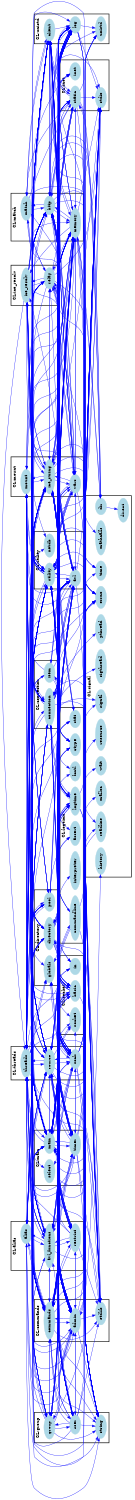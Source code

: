 digraph G {
size = "10,10";
rotate = 90;
subgraph cluster0 {
label = "CL:mount";
color = black;
style = bold;
"mount"[label="mount",shape=ellipse,color=lightblue,fontcolor=black,style=filled];
"vars"[label="vars",shape=ellipse,color=lightblue,fontcolor=black,style=filled];
"ice_string"[label="ice_string",shape=ellipse,color=lightblue,fontcolor=black,style=filled];
}
subgraph cluster1 {
label = "CL:commands";
color = black;
style = bold;
"commands"[label="commands",shape=ellipse,color=lightblue,fontcolor=black,style=filled];
"stdlib"[label="stdlib",shape=ellipse,color=lightblue,fontcolor=black,style=filled];
"admin"[label="admin",shape=ellipse,color=lightblue,fontcolor=black,style=filled];
}
subgraph cluster2 {
label = "CL:match";
color = black;
style = bold;
"match"[label="match",shape=ellipse,color=lightblue,fontcolor=black,style=filled];
"http"[label="http",shape=ellipse,color=lightblue,fontcolor=black,style=filled];
"memory"[label="memory",shape=ellipse,color=lightblue,fontcolor=black,style=filled];
}
subgraph cluster3 {
label = "CL:ice_resolv";
color = black;
style = bold;
"ice_resolv"[label="ice_resolv",shape=ellipse,color=lightblue,fontcolor=black,style=filled];
"relay"[label="relay",shape=ellipse,color=lightblue,fontcolor=black,style=filled];
}
subgraph cluster4 {
label = "CL:alias";
color = black;
style = bold;
"alias"[label="alias",shape=ellipse,color=lightblue,fontcolor=black,style=filled];
"avl_functions"[label="avl_functions",shape=ellipse,color=lightblue,fontcolor=black,style=filled];
"restrict"[label="restrict",shape=ellipse,color=lightblue,fontcolor=black,style=filled];
}
subgraph cluster5 {
label = "CL:unistd";
color = black;
style = bold;
"unistd"[label="unistd",shape=ellipse,color=lightblue,fontcolor=black,style=filled];
"log"[label="log",shape=ellipse,color=lightblue,fontcolor=black,style=filled];
"client"[label="client",shape=ellipse,color=lightblue,fontcolor=black,style=filled];
}
subgraph cluster6 {
label = "CL:utility";
color = black;
style = bold;
"utility"[label="utility",shape=ellipse,color=lightblue,fontcolor=black,style=filled];
"netdb"[label="netdb",shape=ellipse,color=lightblue,fontcolor=black,style=filled];
"avl"[label="avl",shape=ellipse,color=lightblue,fontcolor=black,style=filled];
}
subgraph cluster7 {
label = "CL:threads";
color = black;
style = bold;
"threads"[label="threads",shape=ellipse,color=lightblue,fontcolor=black,style=filled];
"source"[label="source",shape=ellipse,color=lightblue,fontcolor=black,style=filled];
"sock"[label="sock",shape=ellipse,color=lightblue,fontcolor=black,style=filled];
}
subgraph cluster8 {
label = "CL:socket";
color = black;
style = bold;
"socket"[label="socket",shape=ellipse,color=lightblue,fontcolor=black,style=filled];
"in"[label="in",shape=ellipse,color=lightblue,fontcolor=black,style=filled];
"basic"[label="basic",shape=ellipse,color=lightblue,fontcolor=black,style=filled];
}
subgraph cluster9 {
label = "CL:group";
color = black;
style = bold;
"group"[label="group",shape=ellipse,color=lightblue,fontcolor=black,style=filled];
"user"[label="user",shape=ellipse,color=lightblue,fontcolor=black,style=filled];
"string"[label="string",shape=ellipse,color=lightblue,fontcolor=black,style=filled];
}
subgraph cluster10 {
label = "CL:inet";
color = black;
style = bold;
"inet"[label="inet",shape=ellipse,color=lightblue,fontcolor=black,style=filled];
"stdio"[label="stdio",shape=ellipse,color=lightblue,fontcolor=black,style=filled];
"static"[label="static",shape=ellipse,color=lightblue,fontcolor=black,style=filled];
}
subgraph cluster11 {
label = "CL:main";
color = black;
style = bold;
"main"[label="main",shape=ellipse,color=lightblue,fontcolor=black,style=filled];
"timer"[label="timer",shape=ellipse,color=lightblue,fontcolor=black,style=filled];
"select"[label="select",shape=ellipse,color=lightblue,fontcolor=black,style=filled];
}
subgraph cluster12 {
label = "CL:directory";
color = black;
style = bold;
"directory"[label="directory",shape=ellipse,color=lightblue,fontcolor=black,style=filled];
"globals"[label="globals",shape=ellipse,color=lightblue,fontcolor=black,style=filled];
"pool"[label="pool",shape=ellipse,color=lightblue,fontcolor=black,style=filled];
}
subgraph cluster13 {
label = "CL:connection";
color = black;
style = bold;
"connection"[label="connection",shape=ellipse,color=lightblue,fontcolor=black,style=filled];
"item"[label="item",shape=ellipse,color=lightblue,fontcolor=black,style=filled];
}
subgraph cluster14 {
label = "CL:logtime";
color = black;
style = bold;
"logtime"[label="logtime",shape=ellipse,color=lightblue,fontcolor=black,style=filled];
"interpreter"[label="interpreter",shape=ellipse,color=lightblue,fontcolor=black,style=filled];
"stat"[label="stat",shape=ellipse,color=lightblue,fontcolor=black,style=filled];
"ctype"[label="ctype",shape=ellipse,color=lightblue,fontcolor=black,style=filled];
"assert"[label="assert",shape=ellipse,color=lightblue,fontcolor=black,style=filled];
"commandline"[label="commandline",shape=ellipse,color=lightblue,fontcolor=black,style=filled];
"fcntl"[label="fcntl",shape=ellipse,color=lightblue,fontcolor=black,style=filled];
}
subgraph cluster15 {
label = "CL:signal";
color = black;
style = bold;
"signal"[label="signal",shape=ellipse,color=lightblue,fontcolor=black,style=filled];
"resource"[label="resource",shape=ellipse,color=lightblue,fontcolor=black,style=filled];
"time"[label="time",shape=ellipse,color=lightblue,fontcolor=black,style=filled];
"errno"[label="errno",shape=ellipse,color=lightblue,fontcolor=black,style=filled];
"mathcalls"[label="mathcalls",shape=ellipse,color=lightblue,fontcolor=black,style=filled];
"dirent"[label="dirent",shape=ellipse,color=lightblue,fontcolor=black,style=filled];
"dir"[label="dir",shape=ellipse,color=lightblue,fontcolor=black,style=filled];
"history"[label="history",shape=ellipse,color=lightblue,fontcolor=black,style=filled];
"sigthread"[label="sigthread",shape=ellipse,color=lightblue,fontcolor=black,style=filled];
"readline"[label="readline",shape=ellipse,color=lightblue,fontcolor=black,style=filled];
"malloc"[label="malloc",shape=ellipse,color=lightblue,fontcolor=black,style=filled];
"pthread"[label="pthread",shape=ellipse,color=lightblue,fontcolor=black,style=filled];
"wait"[label="wait",shape=ellipse,color=lightblue,fontcolor=black,style=filled];
}
"match" -> "http"[color=blue,font=6];
"ice_resolv" -> "relay"[color=blue,font=6];
"restrict" -> "ice_string"[color=blue,font=6];
"memory" -> "alias"[color=blue,font=6];
"avl_functions" -> "alias"[color=blue,font=6];
"utility" -> "unistd"[color=blue,font=6];
"log" -> "admin"[color=blue,font=6];
"relay" -> "client"[color=blue,font=6];
"source" -> "threads"[color=blue,font=6];
"utility" -> "source"[color=blue,font=6];
"source" -> "stdlib"[color=blue,font=6];
"relay" -> "ice_string"[color=blue,font=6];
"utility" -> "relay"[color=blue,font=6];
"avl" -> "memory"[color=blue,font=6];
"relay" -> "avl"[color=blue,font=6];
"source" -> "socket"[color=blue,font=6];
"sock" -> "commands"[color=blue,font=6];
"basic" -> "group"[color=blue,font=6];
"basic" -> "threads"[color=blue,font=6];
"memory" -> "stdio"[color=blue,font=6];
"admin" -> "string"[color=blue,font=6];
"avl_functions" -> "stdio"[color=blue,font=6];
"utility" -> "in"[color=blue,font=6];
"alias" -> "source"[color=blue,font=6];
"ice_resolv" -> "string"[color=blue,font=6];
"alias" -> "avl"[color=blue,font=6];
"ice_string" -> "static"[color=blue,font=6];
"avl" -> "admin"[color=blue,font=6];
"restrict" -> "stdlib"[color=blue,font=6];
"match" -> "utility"[color=blue,font=6];
"admin" -> "group"[color=blue,font=6];
"relay" -> "threads"[color=blue,font=6];
"ice_string" -> "avl_functions"[color=blue,font=6];
"user" -> "log"[color=blue,font=6];
"main" -> "static"[color=blue,font=6];
"ice_string" -> "threads"[color=blue,font=6];
"basic" -> "user"[color=blue,font=6];
"http" -> "basic"[color=blue,font=6];
"admin" -> "utility"[color=blue,font=6];
"restrict" -> "avl_functions"[color=blue,font=6];
"main" -> "netdb"[color=blue,font=6];
"ice_resolv" -> "inet"[color=blue,font=6];
"relay" -> "main"[color=blue,font=6];
"utility" -> "directory"[color=blue,font=6];
"sock" -> "utility"[color=blue,font=6];
"alias" -> "ice_string"[color=blue,font=6];
"directory" -> "threads"[color=blue,font=6];
"group" -> "memory"[color=blue,font=6];
"ice_resolv" -> "threads"[color=blue,font=6];
"http" -> "memory"[color=blue,font=6];
"utility" -> "ice_resolv"[color=blue,font=6];
"admin" -> "http"[color=blue,font=6];
"source" -> "connection"[color=blue,font=6];
"source" -> "unistd"[color=blue,font=6];
"connection" -> "select"[color=blue,font=6];
"sock" -> "http"[color=blue,font=6];
"relay" -> "vars"[color=blue,font=6];
"connection" -> "logtime"[color=blue,font=6];
"connection" -> "main"[color=blue,font=6];
"log" -> "string"[color=blue,font=6];
"timer" -> "string"[color=blue,font=6];
"threads" -> "commands"[color=blue,font=6];
"log" -> "logtime"[color=blue,font=6];
"restrict" -> "source"[color=blue,font=6];
"source" -> "admin"[color=blue,font=6];
"threads" -> "pool"[color=blue,font=6];
"memory" -> "item"[color=blue,font=6];
"logtime" -> "stdlib"[color=blue,font=6];
"user" -> "admin"[color=blue,font=6];
"main" -> "timer"[color=blue,font=6];
"log" -> "http"[color=blue,font=6];
"utility" -> "basic"[color=blue,font=6];
"source" -> "pool"[color=blue,font=6];
"restrict" -> "commands"[color=blue,font=6];
"memory" -> "connection"[color=blue,font=6];
"threads" -> "avl_functions"[color=blue,font=6];
"group" -> "commands"[color=blue,font=6];
"connection" -> "vars"[color=blue,font=6];
"group" -> "mount"[color=blue,font=6];
"admin" -> "sock"[color=blue,font=6];
"threads" -> "utility"[color=blue,font=6];
"main" -> "interpreter"[color=blue,font=6];
"log" -> "commands"[color=blue,font=6];
"memory" -> "admin"[color=blue,font=6];
"avl_functions" -> "main"[color=blue,font=6];
"restrict" -> "avl"[color=blue,font=6];
"item" -> "memory"[color=blue,font=6];
"commandline" -> "stdio"[color=blue,font=6];
"main" -> "threads"[color=blue,font=6];
"http" -> "stat"[color=blue,font=6];
"main" -> "stdio"[color=blue,font=6];
"threads" -> "avl"[color=blue,font=6];
"client" -> "stdlib"[color=blue,font=6];
"log" -> "sock"[color=blue,font=6];
"timer" -> "logtime"[color=blue,font=6];
"directory" -> "log"[color=blue,font=6];
"avl_functions" -> "vars"[color=blue,font=6];
"basic" -> "http"[color=blue,font=6];
"avl" -> "main"[color=blue,font=6];
"threads" -> "assert"[color=blue,font=6];
"sock" -> "string"[color=blue,font=6];
"memory" -> "main"[color=blue,font=6];
"memory" -> "stdlib"[color=blue,font=6];
"directory" -> "http"[color=blue,font=6];
"client" -> "threads"[color=blue,font=6];
"main" -> "globals"[color=blue,font=6];
"group" -> "stdio"[color=blue,font=6];
"connection" -> "stdlib"[color=blue,font=6];
"timer" -> "relay"[color=blue,font=6];
"restrict" -> "match"[color=blue,font=6];
"user" -> "stdlib"[color=blue,font=6];
"commandline" -> "log"[color=blue,font=6];
"timer" -> "avl"[color=blue,font=6];
"utility" -> "static"[color=blue,font=6];
"ice_string" -> "client"[color=blue,font=6];
"static" -> "main"[color=blue,font=6];
"source" -> "utility"[color=blue,font=6];
"source" -> "ctype"[color=blue,font=6];
"commands" -> "log"[color=blue,font=6];
"source" -> "avl"[color=blue,font=6];
"sock" -> "fcntl"[color=blue,font=6];
"main" -> "resource"[color=blue,font=6];
"avl" -> "vars"[color=blue,font=6];
"sock" -> "timer"[color=blue,font=6];
"relay" -> "pool"[color=blue,font=6];
"main" -> "commandline"[color=blue,font=6];
"memory" -> "vars"[color=blue,font=6];
"basic" -> "utility"[color=blue,font=6];
"match" -> "static"[color=blue,font=6];
"avl" -> "threads"[color=blue,font=6];
"item" -> "commands"[color=blue,font=6];
"directory" -> "commands"[color=blue,font=6];
"sock" -> "inet"[color=blue,font=6];
"main" -> "pool"[color=blue,font=6];
"log" -> "group"[color=blue,font=6];
"relay" -> "utility"[color=blue,font=6];
"client" -> "source"[color=blue,font=6];
"admin" -> "memory"[color=blue,font=6];
"log" -> "connection"[color=blue,font=6];
"ice_string" -> "utility"[color=blue,font=6];
"sock" -> "directory"[color=blue,font=6];
"static" -> "vars"[color=blue,font=6];
"group" -> "avl_functions"[color=blue,font=6];
"ice_resolv" -> "memory"[color=blue,font=6];
"memory" -> "source"[color=blue,font=6];
"memory" -> "ice_resolv"[color=blue,font=6];
"directory" -> "sock"[color=blue,font=6];
"alias" -> "avl_functions"[color=blue,font=6];
"ice_string" -> "restrict"[color=blue,font=6];
"connection" -> "source"[color=blue,font=6];
"directory" -> "utility"[color=blue,font=6];
"commands" -> "client"[color=blue,font=6];
"ice_resolv" -> "utility"[color=blue,font=6];
"threads" -> "http"[color=blue,font=6];
"timer" -> "commands"[color=blue,font=6];
"user" -> "avl"[color=blue,font=6];
"avl" -> "group"[color=blue,font=6];
"commands" -> "timer"[color=blue,font=6];
"commands" -> "mount"[color=blue,font=6];
"source" -> "http"[color=blue,font=6];
"pool" -> "client"[color=blue,font=6];
"commands" -> "avl_functions"[color=blue,font=6];
"vars" -> "static"[color=blue,font=6];
"sock" -> "stdio"[color=blue,font=6];
"threads" -> "memory"[color=blue,font=6];
"static" -> "string"[color=blue,font=6];
"commands" -> "ice_string"[color=blue,font=6];
"main" -> "admin"[color=blue,font=6];
"mount" -> "string"[color=blue,font=6];
"commands" -> "alias"[color=blue,font=6];
"ice_string" -> "timer"[color=blue,font=6];
"relay" -> "string"[color=blue,font=6];
"ice_string" -> "mount"[color=blue,font=6];
"log" -> "memory"[color=blue,font=6];
"timer" -> "memory"[color=blue,font=6];
"group" -> "admin"[color=blue,font=6];
"commands" -> "stdio"[color=blue,font=6];
"ice_string" -> "alias"[color=blue,font=6];
"source" -> "sock"[color=blue,font=6];
"user" -> "group"[color=blue,font=6];
"threads" -> "connection"[color=blue,font=6];
"avl" -> "relay"[color=blue,font=6];
"dir" -> "http"[color=blue,font=6];
"user" -> "main"[color=blue,font=6];
"avl" -> "pool"[color=blue,font=6];
"commandline" -> "main"[color=blue,font=6];
"source" -> "restrict"[color=blue,font=6];
"avl" -> "connection"[color=blue,font=6];
"relay" -> "time"[color=blue,font=6];
"ice_string" -> "directory"[color=blue,font=6];
"main" -> "utility"[color=blue,font=6];
"ice_string" -> "stdio"[color=blue,font=6];
"avl" -> "user"[color=blue,font=6];
"logtime" -> "main"[color=blue,font=6];
"avl" -> "stdlib"[color=blue,font=6];
"memory" -> "user"[color=blue,font=6];
"utility" -> "client"[color=blue,font=6];
"user" -> "vars"[color=blue,font=6];
"basic" -> "commands"[color=blue,font=6];
"dir" -> "static"[color=blue,font=6];
"memory" -> "group"[color=blue,font=6];
"avl_functions" -> "source"[color=blue,font=6];
"timer" -> "directory"[color=blue,font=6];
"avl_functions" -> "group"[color=blue,font=6];
"ice_resolv" -> "commands"[color=blue,font=6];
"client" -> "utility"[color=blue,font=6];
"sock" -> "ice_string"[color=blue,font=6];
"utility" -> "threads"[color=blue,font=6];
"match" -> "client"[color=blue,font=6];
"main" -> "http"[color=blue,font=6];
"sock" -> "memory"[color=blue,font=6];
"ice_string" -> "log"[color=blue,font=6];
"sock" -> "admin"[color=blue,font=6];
"source" -> "avl_functions"[color=blue,font=6];
"directory" -> "avl"[color=blue,font=6];
"source" -> "relay"[color=blue,font=6];
"utility" -> "globals"[color=blue,font=6];
"connection" -> "restrict"[color=blue,font=6];
"connection" -> "http"[color=blue,font=6];
"connection" -> "errno"[color=blue,font=6];
"http" -> "stdlib"[color=blue,font=6];
"http" -> "errno"[color=blue,font=6];
"avl" -> "utility"[color=blue,font=6];
"client" -> "static"[color=blue,font=6];
"admin" -> "restrict"[color=blue,font=6];
"client" -> "match"[color=blue,font=6];
"avl" -> "source"[color=blue,font=6];
"commands" -> "avl"[color=blue,font=6];
"mount" -> "ice_string"[color=blue,font=6];
"admin" -> "ice_string"[color=blue,font=6];
"source" -> "client"[color=blue,font=6];
"avl" -> "basic"[color=blue,font=6];
"http" -> "restrict"[color=blue,font=6];
"group" -> "ice_string"[color=blue,font=6];
"timer" -> "in"[color=blue,font=6];
"relay" -> "sock"[color=blue,font=6];
"admin" -> "logtime"[color=blue,font=6];
"memory" -> "static"[color=blue,font=6];
"vars" -> "client"[color=blue,font=6];
"group" -> "threads"[color=blue,font=6];
"commands" -> "admin"[color=blue,font=6];
"memory" -> "relay"[color=blue,font=6];
"static" -> "match"[color=blue,font=6];
"item" -> "logtime"[color=blue,font=6];
"ice_resolv" -> "ice_string"[color=blue,font=6];
"main" -> "sock"[color=blue,font=6];
"http" -> "ice_string"[color=blue,font=6];
"restrict" -> "client"[color=blue,font=6];
"ice_resolv" -> "errno"[color=blue,font=6];
"main" -> "avl_functions"[color=blue,font=6];
"memory" -> "restrict"[color=blue,font=6];
"vars" -> "utility"[color=blue,font=6];
"http" -> "unistd"[color=blue,font=6];
"connection" -> "sock"[color=blue,font=6];
"client" -> "main"[color=blue,font=6];
"main" -> "directory"[color=blue,font=6];
"utility" -> "errno"[color=blue,font=6];
"http" -> "source"[color=blue,font=6];
"ice_string" -> "admin"[color=blue,font=6];
"restrict" -> "connection"[color=blue,font=6];
"static" -> "memory"[color=blue,font=6];
"ice_string" -> "string"[color=blue,font=6];
"avl" -> "http"[color=blue,font=6];
"main" -> "string"[color=blue,font=6];
"sock" -> "ctype"[color=blue,font=6];
"memory" -> "http"[color=blue,font=6];
"mount" -> "avl_functions"[color=blue,font=6];
"relay" -> "connection"[color=blue,font=6];
"mount" -> "memory"[color=blue,font=6];
"user" -> "basic"[color=blue,font=6];
"commandline" -> "memory"[color=blue,font=6];
"client" -> "vars"[color=blue,font=6];
"relay" -> "memory"[color=blue,font=6];
"http" -> "main"[color=blue,font=6];
"static" -> "http"[color=blue,font=6];
"threads" -> "logtime"[color=blue,font=6];
"alias" -> "main"[color=blue,font=6];
"avl" -> "directory"[color=blue,font=6];
"admin" -> "history"[color=blue,font=6];
"avl_functions" -> "commands"[color=blue,font=6];
"commands" -> "restrict"[color=blue,font=6];
"stat" -> "http"[color=blue,font=6];
"ice_string" -> "main"[color=blue,font=6];
"memory" -> "basic"[color=blue,font=6];
"commands" -> "ctype"[color=blue,font=6];
"http" -> "match"[color=blue,font=6];
"http" -> "vars"[color=blue,font=6];
"commands" -> "string"[color=blue,font=6];
"sock" -> "log"[color=blue,font=6];
"restrict" -> "admin"[color=blue,font=6];
"memory" -> "sock"[color=blue,font=6];
"main" -> "ice_string"[color=blue,font=6];
"client" -> "commands"[color=blue,font=6];
"http" -> "avl_functions"[color=blue,font=6];
"directory" -> "string"[color=blue,font=6];
"item" -> "source"[color=blue,font=6];
"ice_string" -> "vars"[color=blue,font=6];
"ice_string" -> "ctype"[color=blue,font=6];
"admin" -> "stdlib"[color=blue,font=6];
"static" -> "sock"[color=blue,font=6];
"basic" -> "client"[color=blue,font=6];
"utility" -> "log"[color=blue,font=6];
"http" -> "threads"[color=blue,font=6];
"alias" -> "commands"[color=blue,font=6];
"vars" -> "log"[color=blue,font=6];
"vars" -> "relay"[color=blue,font=6];
"group" -> "log"[color=blue,font=6];
"memory" -> "mathcalls"[color=blue,font=6];
"memory" -> "client"[color=blue,font=6];
"client" -> "ice_string"[color=blue,font=6];
"basic" -> "logtime"[color=blue,font=6];
"connection" -> "client"[color=blue,font=6];
"avl" -> "commands"[color=blue,font=6];
"utility" -> "match"[color=blue,font=6];
"relay" -> "logtime"[color=blue,font=6];
"client" -> "timer"[color=blue,font=6];
"ice_string" -> "logtime"[color=blue,font=6];
"threads" -> "stdlib"[color=blue,font=6];
"stat" -> "basic"[color=blue,font=6];
"connection" -> "ice_string"[color=blue,font=6];
"sock" -> "select"[color=blue,font=6];
"relay" -> "ice_resolv"[color=blue,font=6];
"mount" -> "main"[color=blue,font=6];
"memory" -> "threads"[color=blue,font=6];
"pool" -> "avl_functions"[color=blue,font=6];
"commands" -> "threads"[color=blue,font=6];
"client" -> "pool"[color=blue,font=6];
"utility" -> "main"[color=blue,font=6];
"group" -> "utility"[color=blue,font=6];
"directory" -> "logtime"[color=blue,font=6];
"memory" -> "inet"[color=blue,font=6];
"admin" -> "source"[color=blue,font=6];
"log" -> "stdlib"[color=blue,font=6];
"threads" -> "signal"[color=blue,font=6];
"item" -> "log"[color=blue,font=6];
"commands" -> "globals"[color=blue,font=6];
"timer" -> "stdlib"[color=blue,font=6];
"timer" -> "errno"[color=blue,font=6];
"utility" -> "string"[color=blue,font=6];
"timer" -> "avl_functions"[color=blue,font=6];
"logtime" -> "time"[color=blue,font=6];
"timer" -> "socket"[color=blue,font=6];
"log" -> "avl"[color=blue,font=6];
"utility" -> "vars"[color=blue,font=6];
"http" -> "static"[color=blue,font=6];
"commands" -> "group"[color=blue,font=6];
"vars" -> "ice_string"[color=blue,font=6];
"pool" -> "assert"[color=blue,font=6];
"alias" -> "string"[color=blue,font=6];
"main" -> "basic"[color=blue,font=6];
"sock" -> "in"[color=blue,font=6];
"stat" -> "static"[color=blue,font=6];
"connection" -> "log"[color=blue,font=6];
"static" -> "log"[color=blue,font=6];
"threads" -> "source"[color=blue,font=6];
"sock" -> "relay"[color=blue,font=6];
"basic" -> "ice_string"[color=blue,font=6];
"static" -> "stdio"[color=blue,font=6];
"mount" -> "log"[color=blue,font=6];
"mount" -> "stdio"[color=blue,font=6];
"group" -> "basic"[color=blue,font=6];
"pool" -> "relay"[color=blue,font=6];
"ice_string" -> "memory"[color=blue,font=6];
"ice_string" -> "group"[color=blue,font=6];
"main" -> "memory"[color=blue,font=6];
"log" -> "unistd"[color=blue,font=6];
"ice_resolv" -> "log"[color=blue,font=6];
"log" -> "source"[color=blue,font=6];
"timer" -> "source"[color=blue,font=6];
"utility" -> "ice_string"[color=blue,font=6];
"threads" -> "sigthread"[color=blue,font=6];
"ice_string" -> "user"[color=blue,font=6];
"source" -> "string"[color=blue,font=6];
"avl_functions" -> "log"[color=blue,font=6];
"memory" -> "log"[color=blue,font=6];
"vars" -> "string"[color=blue,font=6];
"ice_resolv" -> "netdb"[color=blue,font=6];
"sock" -> "stdlib"[color=blue,font=6];
"static" -> "dir"[color=blue,font=6];
"threads" -> "pthread"[color=blue,font=6];
"commands" -> "relay"[color=blue,font=6];
"main" -> "logtime"[color=blue,font=6];
"user" -> "commands"[color=blue,font=6];
"sock" -> "socket"[color=blue,font=6];
"utility" -> "commands"[color=blue,font=6];
"commands" -> "memory"[color=blue,font=6];
"vars" -> "commands"[color=blue,font=6];
"vars" -> "main"[color=blue,font=6];
"log" -> "errno"[color=blue,font=6];
"commands" -> "item"[color=blue,font=6];
"relay" -> "commands"[color=blue,font=6];
"commands" -> "connection"[color=blue,font=6];
"memory" -> "dir"[color=blue,font=6];
"commands" -> "directory"[color=blue,font=6];
"ice_string" -> "relay"[color=blue,font=6];
"connection" -> "threads"[color=blue,font=6];
"static" -> "utility"[color=blue,font=6];
"directory" -> "memory"[color=blue,font=6];
"http" -> "utility"[color=blue,font=6];
"avl" -> "client"[color=blue,font=6];
"client" -> "http"[color=blue,font=6];
"basic" -> "stat"[color=blue,font=6];
"log" -> "threads"[color=blue,font=6];
"commandline" -> "commands"[color=blue,font=6];
"timer" -> "main"[color=blue,font=6];
"basic" -> "log"[color=blue,font=6];
"connection" -> "stdio"[color=blue,font=6];
"sock" -> "unistd"[color=blue,font=6];
"logtime" -> "connection"[color=blue,font=6];
"client" -> "admin"[color=blue,font=6];
"utility" -> "fcntl"[color=blue,font=6];
"sock" -> "source"[color=blue,font=6];
"http" -> "stdio"[color=blue,font=6];
"utility" -> "timer"[color=blue,font=6];
"utility" -> "avl"[color=blue,font=6];
"utility" -> "mount"[color=blue,font=6];
"log" -> "globals"[color=blue,font=6];
"vars" -> "avl"[color=blue,font=6];
"restrict" -> "main"[color=blue,font=6];
"utility" -> "user"[color=blue,font=6];
"logtime" -> "string"[color=blue,font=6];
"mount" -> "admin"[color=blue,font=6];
"group" -> "avl"[color=blue,font=6];
"memory" -> "utility"[color=blue,font=6];
"avl" -> "avl_functions"[color=blue,font=6];
"commands" -> "utility"[color=blue,font=6];
"restrict" -> "threads"[color=blue,font=6];
"admin" -> "log"[color=blue,font=6];
"utility" -> "avl_functions"[color=blue,font=6];
"http" -> "client"[color=blue,font=6];
"static" -> "stdlib"[color=blue,font=6];
"main" -> "log"[color=blue,font=6];
"commands" -> "basic"[color=blue,font=6];
"commands" -> "main"[color=blue,font=6];
"vars" -> "logtime"[color=blue,font=6];
"dir" -> "dirent"[color=blue,font=6];
"source" -> "ice_string"[color=blue,font=6];
"commandline" -> "stdlib"[color=blue,font=6];
"client" -> "sock"[color=blue,font=6];
"ice_string" -> "http"[color=blue,font=6];
"relay" -> "stdio"[color=blue,font=6];
"user" -> "avl_functions"[color=blue,font=6];
"relay" -> "stdlib"[color=blue,font=6];
"item" -> "ice_string"[color=blue,font=6];
"ice_resolv" -> "main"[color=blue,font=6];
"logtime" -> "commands"[color=blue,font=6];
"source" -> "errno"[color=blue,font=6];
"static" -> "avl_functions"[color=blue,font=6];
"utility" -> "stdio"[color=blue,font=6];
"utility" -> "memory"[color=blue,font=6];
"timer" -> "threads"[color=blue,font=6];
"sock" -> "connection"[color=blue,font=6];
"relay" -> "socket"[color=blue,font=6];
"ice_string" -> "basic"[color=blue,font=6];
"basic" -> "string"[color=blue,font=6];
"client" -> "string"[color=blue,font=6];
"client" -> "log"[color=blue,font=6];
"timer" -> "globals"[color=blue,font=6];
"alias" -> "memory"[color=blue,font=6];
"http" -> "log"[color=blue,font=6];
"basic" -> "mount"[color=blue,font=6];
"readline" -> "admin"[color=blue,font=6];
"static" -> "unistd"[color=blue,font=6];
"http" -> "sock"[color=blue,font=6];
"memory" -> "string"[color=blue,font=6];
"commands" -> "ice_resolv"[color=blue,font=6];
"connection" -> "string"[color=blue,font=6];
"admin" -> "mount"[color=blue,font=6];
"log" -> "static"[color=blue,font=6];
"memory" -> "ice_string"[color=blue,font=6];
"user" -> "string"[color=blue,font=6];
"connection" -> "avl"[color=blue,font=6];
"memory" -> "directory"[color=blue,font=6];
"static" -> "avl"[color=blue,font=6];
"client" -> "avl_functions"[color=blue,font=6];
"connection" -> "admin"[color=blue,font=6];
"admin" -> "connection"[color=blue,font=6];
"commands" -> "malloc"[color=blue,font=6];
"ice_string" -> "sock"[color=blue,font=6];
"http" -> "admin"[color=blue,font=6];
"user" -> "threads"[color=blue,font=6];
"mount" -> "avl"[color=blue,font=6];
"relay" -> "source"[color=blue,font=6];
"admin" -> "alias"[color=blue,font=6];
"source" -> "memory"[color=blue,font=6];
"utility" -> "time"[color=blue,font=6];
"ice_resolv" -> "connection"[color=blue,font=6];
"http" -> "dir"[color=blue,font=6];
"admin" -> "item"[color=blue,font=6];
"vars" -> "memory"[color=blue,font=6];
"http" -> "connection"[color=blue,font=6];
"log" -> "avl_functions"[color=blue,font=6];
"user" -> "ice_string"[color=blue,font=6];
"avl_functions" -> "avl"[color=blue,font=6];
"vars" -> "user"[color=blue,font=6];
"utility" -> "http"[color=blue,font=6];
"restrict" -> "memory"[color=blue,font=6];
"utility" -> "logtime"[color=blue,font=6];
"admin" -> "stdio"[color=blue,font=6];
"connection" -> "utility"[color=blue,font=6];
"threads" -> "timer"[color=blue,font=6];
"log" -> "utility"[color=blue,font=6];
"utility" -> "admin"[color=blue,font=6];
"ice_string" -> "commands"[color=blue,font=6];
"ice_string" -> "readline"[color=blue,font=6];
"sock" -> "static"[color=blue,font=6];
"directory" -> "timer"[color=blue,font=6];
"main" -> "stat"[color=blue,font=6];
"sock" -> "ice_resolv"[color=blue,font=6];
"ice_string" -> "inet"[color=blue,font=6];
"admin" -> "client"[color=blue,font=6];
"commands" -> "pool"[color=blue,font=6];
"pool" -> "threads"[color=blue,font=6];
"utility" -> "sock"[color=blue,font=6];
"basic" -> "avl"[color=blue,font=6];
"log" -> "ice_string"[color=blue,font=6];
"admin" -> "main"[color=blue,font=6];
"alias" -> "stdio"[color=blue,font=6];
"pool" -> "log"[color=blue,font=6];
"http" -> "ctype"[color=blue,font=6];
"commands" -> "user"[color=blue,font=6];
"sock" -> "main"[color=blue,font=6];
"item" -> "stdio"[color=blue,font=6];
"dir" -> "memory"[color=blue,font=6];
"avl_functions" -> "ice_string"[color=blue,font=6];
"threads" -> "stdio"[color=blue,font=6];
"timer" -> "stdio"[color=blue,font=6];
"threads" -> "client"[color=blue,font=6];
"mount" -> "group"[color=blue,font=6];
"mount" -> "threads"[color=blue,font=6];
"admin" -> "avl"[color=blue,font=6];
"ice_string" -> "stdlib"[color=blue,font=6];
"main" -> "connection"[color=blue,font=6];
"main" -> "stdlib"[color=blue,font=6];
"directory" -> "stdio"[color=blue,font=6];
"ice_string" -> "connection"[color=blue,font=6];
"main" -> "avl"[color=blue,font=6];
"timer" -> "utility"[color=blue,font=6];
"log" -> "main"[color=blue,font=6];
"pool" -> "commands"[color=blue,font=6];
"main" -> "socket"[color=blue,font=6];
"relay" -> "log"[color=blue,font=6];
"avl_functions" -> "restrict"[color=blue,font=6];
"ice_resolv" -> "ctype"[color=blue,font=6];
"timer" -> "client"[color=blue,font=6];
"group" -> "main"[color=blue,font=6];
"static" -> "ice_string"[color=blue,font=6];
"pool" -> "main"[color=blue,font=6];
"relay" -> "ctype"[color=blue,font=6];
"vars" -> "http"[color=blue,font=6];
"main" -> "signal"[color=blue,font=6];
"alias" -> "log"[color=blue,font=6];
"source" -> "commands"[color=blue,font=6];
"basic" -> "memory"[color=blue,font=6];
"client" -> "connection"[color=blue,font=6];
"client" -> "memory"[color=blue,font=6];
"timer" -> "ice_string"[color=blue,font=6];
"log" -> "timer"[color=blue,font=6];
"log" -> "mount"[color=blue,font=6];
"client" -> "relay"[color=blue,font=6];
"log" -> "vars"[color=blue,font=6];
"client" -> "restrict"[color=blue,font=6];
"commands" -> "stdlib"[color=blue,font=6];
"client" -> "avl"[color=blue,font=6];
"connection" -> "memory"[color=blue,font=6];
"http" -> "avl"[color=blue,font=6];
"user" -> "memory"[color=blue,font=6];
"ice_string" -> "source"[color=blue,font=6];
"threads" -> "ice_string"[color=blue,font=6];
"user" -> "utility"[color=blue,font=6];
"main" -> "source"[color=blue,font=6];
"group" -> "string"[color=blue,font=6];
"http" -> "string"[color=blue,font=6];
"restrict" -> "http"[color=blue,font=6];
"avl" -> "timer"[color=blue,font=6];
"admin" -> "threads"[color=blue,font=6];
"static" -> "stat"[color=blue,font=6];
"avl" -> "mount"[color=blue,font=6];
"directory" -> "stdlib"[color=blue,font=6];
"basic" -> "main"[color=blue,font=6];
"directory" -> "main"[color=blue,font=6];
"mount" -> "commands"[color=blue,font=6];
"alias" -> "admin"[color=blue,font=6];
"connection" -> "commands"[color=blue,font=6];
"avl" -> "restrict"[color=blue,font=6];
"main" -> "commands"[color=blue,font=6];
"alias" -> "threads"[color=blue,font=6];
"avl_functions" -> "utility"[color=blue,font=6];
"admin" -> "globals"[color=blue,font=6];
"sock" -> "globals"[color=blue,font=6];
"sock" -> "errno"[color=blue,font=6];
"item" -> "admin"[color=blue,font=6];
"avl" -> "alias"[color=blue,font=6];
"log" -> "stdio"[color=blue,font=6];
"sock" -> "client"[color=blue,font=6];
"threads" -> "admin"[color=blue,font=6];
"commands" -> "http"[color=blue,font=6];
"vars" -> "connection"[color=blue,font=6];
"admin" -> "commands"[color=blue,font=6];
"admin" -> "readline"[color=blue,font=6];
"http" -> "directory"[color=blue,font=6];
"http" -> "logtime"[color=blue,font=6];
"match" -> "restrict"[color=blue,font=6];
"http" -> "commands"[color=blue,font=6];
"commands" -> "source"[color=blue,font=6];
"timer" -> "sock"[color=blue,font=6];
"vars" -> "avl_functions"[color=blue,font=6];
"main" -> "ice_resolv"[color=blue,font=6];
"pool" -> "source"[color=blue,font=6];
"ice_string" -> "ice_resolv"[color=blue,font=6];
"avl" -> "stdio"[color=blue,font=6];
"directory" -> "avl_functions"[color=blue,font=6];
"avl" -> "assert"[color=blue,font=6];
"source" -> "timer"[color=blue,font=6];
"directory" -> "source"[color=blue,font=6];
"directory" -> "ice_string"[color=blue,font=6];
"client" -> "basic"[color=blue,font=6];
"memory" -> "commands"[color=blue,font=6];
"admin" -> "user"[color=blue,font=6];
"commands" -> "errno"[color=blue,font=6];
"memory" -> "logtime"[color=blue,font=6];
"restrict" -> "log"[color=blue,font=6];
"utility" -> "connection"[color=blue,font=6];
"commands" -> "logtime"[color=blue,font=6];
"utility" -> "group"[color=blue,font=6];
"utility" -> "stdlib"[color=blue,font=6];
"threads" -> "main"[color=blue,font=6];
"mount" -> "basic"[color=blue,font=6];
"threads" -> "log"[color=blue,font=6];
"source" -> "main"[color=blue,font=6];
"source" -> "alias"[color=blue,font=6];
"avl" -> "log"[color=blue,font=6];
"commands" -> "sock"[color=blue,font=6];
"client" -> "in"[color=blue,font=6];
"memory" -> "mount"[color=blue,font=6];
"avl_functions" -> "timer"[color=blue,font=6];
"main" -> "wait"[color=blue,font=6];
"connection" -> "ice_resolv"[color=blue,font=6];
"avl_functions" -> "mount"[color=blue,font=6];
"ice_resolv" -> "sock"[color=blue,font=6];
"pool" -> "avl"[color=blue,font=6];
"mount" -> "utility"[color=blue,font=6];
"timer" -> "log"[color=blue,font=6];
"log" -> "user"[color=blue,font=6];
"memory" -> "commandline"[color=blue,font=6];
"source" -> "stdio"[color=blue,font=6];
"group" -> "user"[color=blue,font=6];
"static" -> "client"[color=blue,font=6];
"source" -> "log"[color=blue,font=6];
"user" -> "stdio"[color=blue,font=6];
}